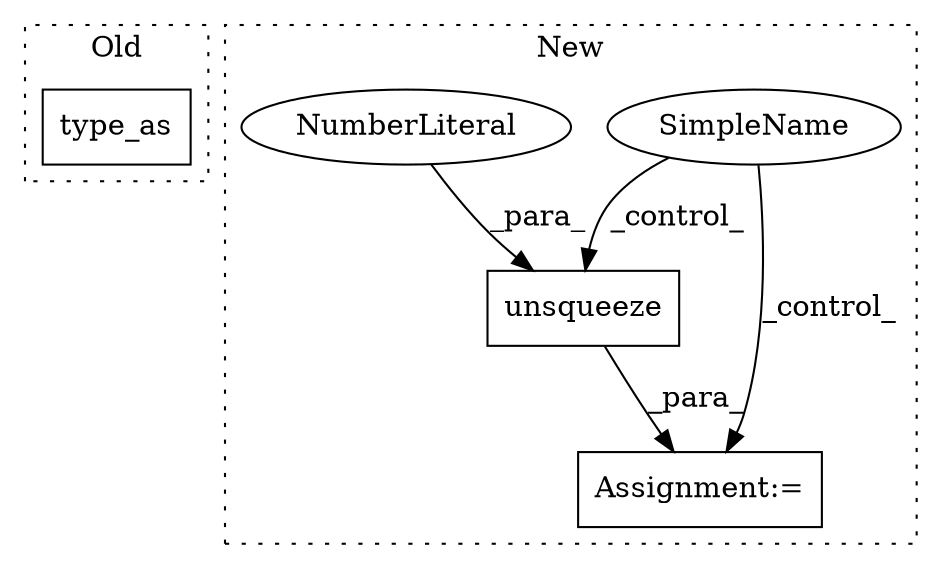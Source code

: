 digraph G {
subgraph cluster0 {
1 [label="type_as" a="32" s="18223,18233" l="8,1" shape="box"];
label = "Old";
style="dotted";
}
subgraph cluster1 {
2 [label="unsqueeze" a="32" s="18449,18460" l="10,1" shape="box"];
3 [label="SimpleName" a="42" s="" l="" shape="ellipse"];
4 [label="Assignment:=" a="7" s="18425" l="1" shape="box"];
5 [label="NumberLiteral" a="34" s="18459" l="1" shape="ellipse"];
label = "New";
style="dotted";
}
2 -> 4 [label="_para_"];
3 -> 4 [label="_control_"];
3 -> 2 [label="_control_"];
5 -> 2 [label="_para_"];
}